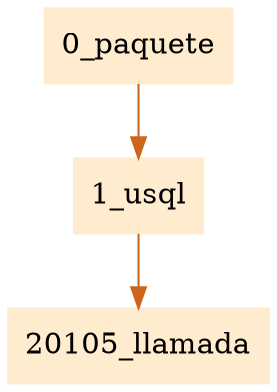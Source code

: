 digraph G {node[shape=box, style=filled, color=blanchedalmond]; edge[color=chocolate3];rankdir=UD 

"0_paquete"->"1_usql""1_usql"->"20105_llamada"

}
